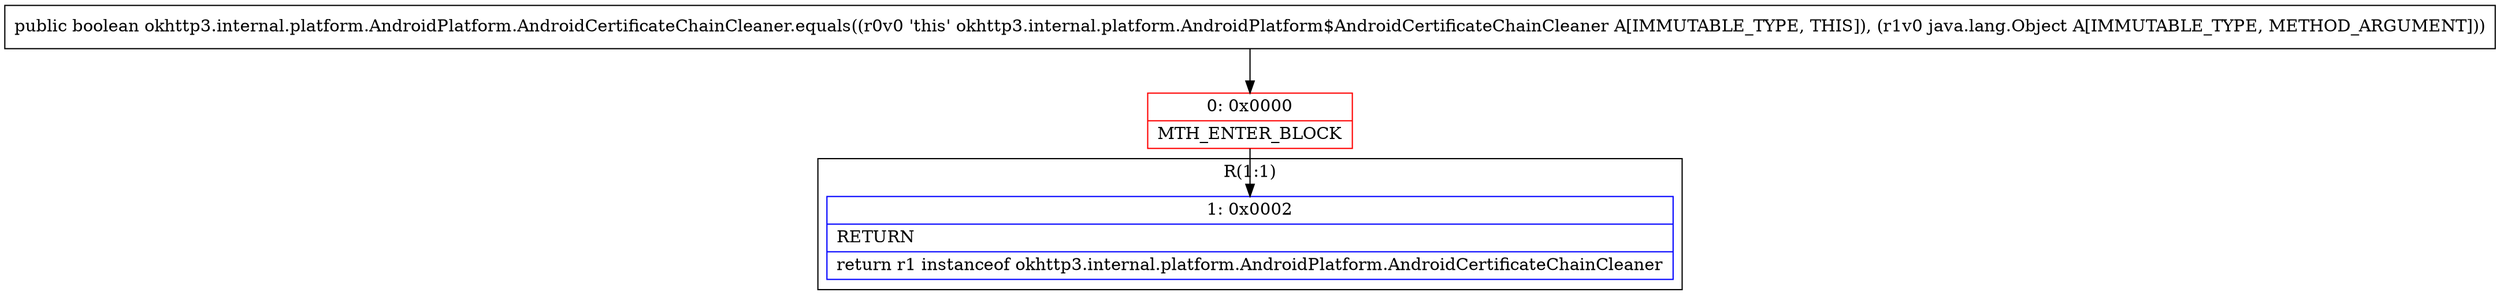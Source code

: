 digraph "CFG forokhttp3.internal.platform.AndroidPlatform.AndroidCertificateChainCleaner.equals(Ljava\/lang\/Object;)Z" {
subgraph cluster_Region_745172199 {
label = "R(1:1)";
node [shape=record,color=blue];
Node_1 [shape=record,label="{1\:\ 0x0002|RETURN\l|return r1 instanceof okhttp3.internal.platform.AndroidPlatform.AndroidCertificateChainCleaner\l}"];
}
Node_0 [shape=record,color=red,label="{0\:\ 0x0000|MTH_ENTER_BLOCK\l}"];
MethodNode[shape=record,label="{public boolean okhttp3.internal.platform.AndroidPlatform.AndroidCertificateChainCleaner.equals((r0v0 'this' okhttp3.internal.platform.AndroidPlatform$AndroidCertificateChainCleaner A[IMMUTABLE_TYPE, THIS]), (r1v0 java.lang.Object A[IMMUTABLE_TYPE, METHOD_ARGUMENT])) }"];
MethodNode -> Node_0;
Node_0 -> Node_1;
}

